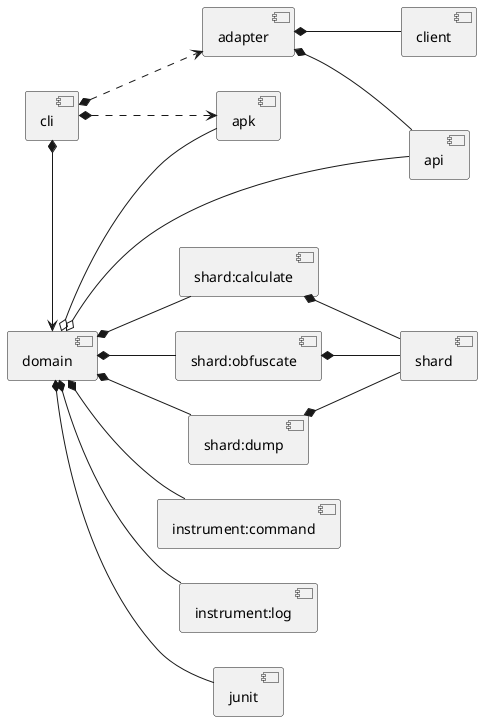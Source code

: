 @startuml

left to right direction

[cli] *..> [adapter]
[cli] *..> [apk]
[cli] *-right-> [domain]

[adapter] *-- [client]
[adapter] *-- [api]

[domain] o-- [api]
[domain] o-- [apk]

[domain] *-- [shard:calculate]
[domain] *-- [shard:obfuscate]
[domain] *-- [shard:dump]
[domain] *-- [instrument:command]
[domain] *-- [instrument:log]
[domain] *-- [junit]

[shard:dump] *-- [shard]
[shard:calculate] *-- [shard]
[shard:obfuscate] *-- [shard]

@enduml
